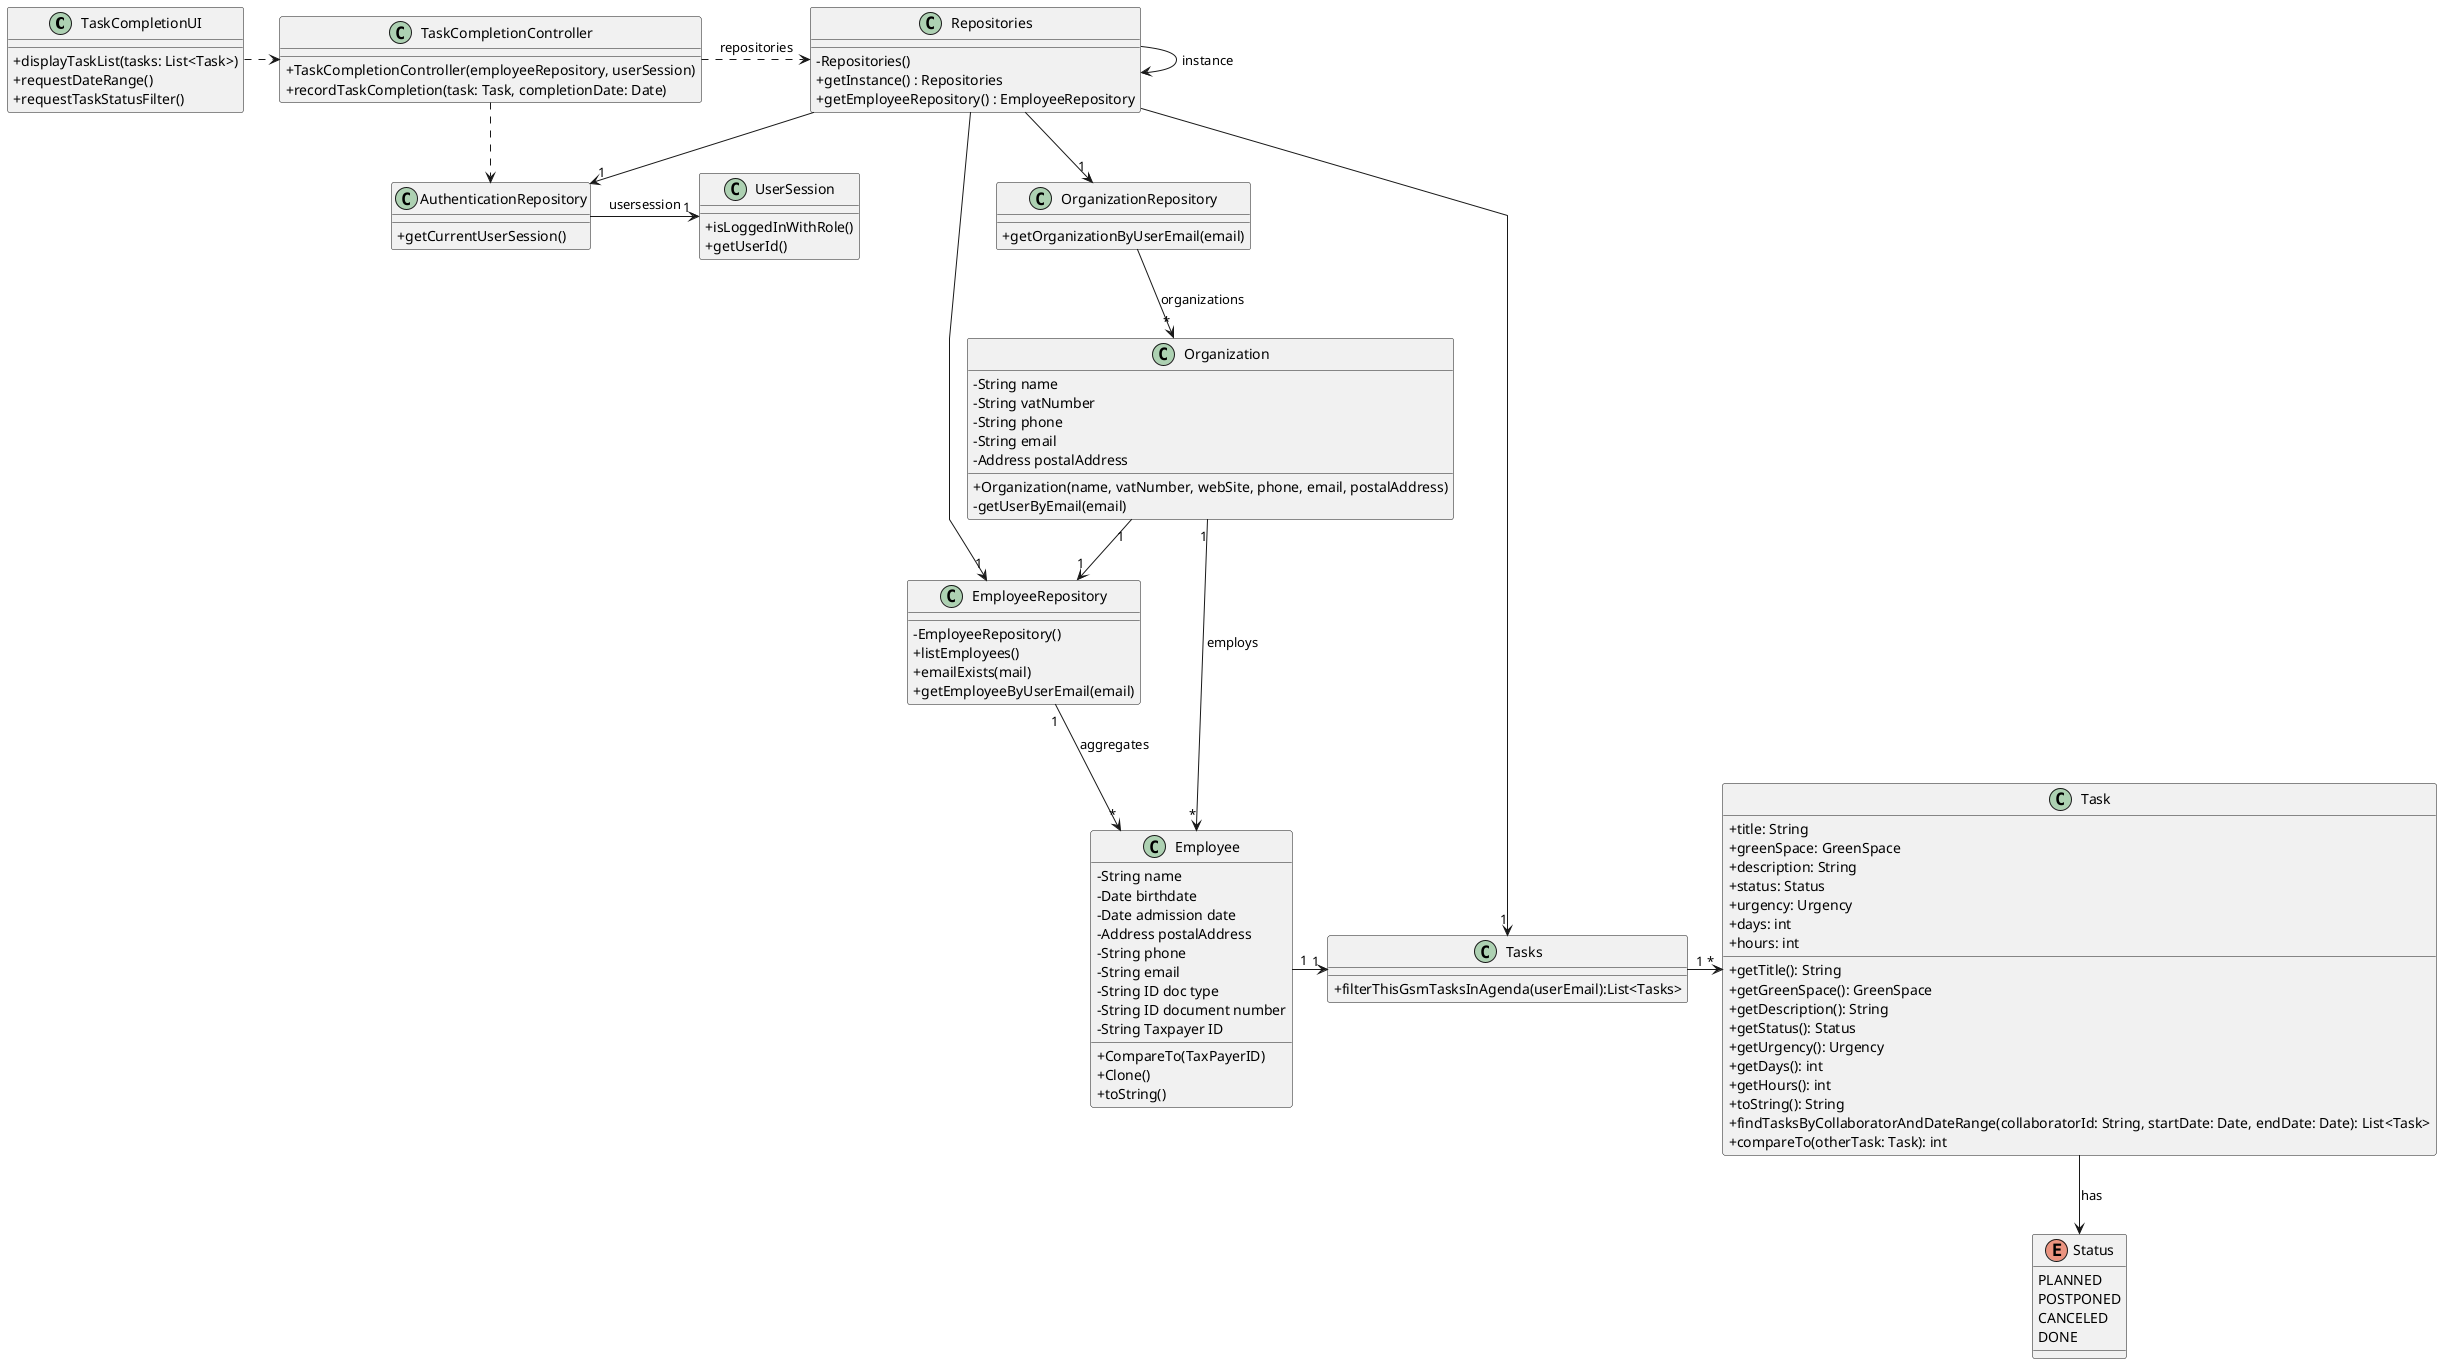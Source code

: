 @startuml
'skinparam monochrome true
skinparam packageStyle rectangle
skinparam shadowing false
skinparam linetype polyline
'skinparam linetype orto

skinparam classAttributeIconSize 0

'left to right direction


class TaskCompletionUI {
    + displayTaskList(tasks: List<Task>)
    + requestDateRange()
    + requestTaskStatusFilter()
}

class TaskCompletionController {
    + TaskCompletionController(employeeRepository, userSession)
    + recordTaskCompletion(task: Task, completionDate: Date)
}

class Repositories {
    - Repositories()
    + getInstance() : Repositories
    + getEmployeeRepository() : EmployeeRepository

}

class OrganizationRepository {
    + getOrganizationByUserEmail(email)
}

class Organization {
    - String name
    - String vatNumber
    - String phone
    - String email
    - Address postalAddress
    + Organization(name, vatNumber, webSite, phone, email, postalAddress)
    - getUserByEmail(email)
}

class AuthenticationRepository {
    + getCurrentUserSession()
}

class UserSession {
    + isLoggedInWithRole()
    + getUserId()
}

class EmployeeRepository {
    - EmployeeRepository()
    + listEmployees()
    + emailExists(mail)
    + getEmployeeByUserEmail(email)
}

class Employee {
    - String name
    - Date birthdate
    - Date admission date
    - Address postalAddress
    - String phone
    - String email
    - String ID doc type
    - String ID document number
    - String Taxpayer ID
    + CompareTo(TaxPayerID)
    + Clone()
    + toString()
}


class Tasks {
    +filterThisGsmTasksInAgenda(userEmail):List<Tasks>
}

class Task {
    + title: String
    + greenSpace: GreenSpace
    + description: String
    + status: Status
    + urgency: Urgency
    + days: int
    + hours: int
    + getTitle(): String
    + getGreenSpace(): GreenSpace
    + getDescription(): String
    + getStatus(): Status
    + getUrgency(): Urgency
    + getDays(): int
    + getHours(): int
    + toString(): String
    + findTasksByCollaboratorAndDateRange(collaboratorId: String, startDate: Date, endDate: Date): List<Task>
    + compareTo(otherTask: Task): int
}


enum Status {
    PLANNED
    POSTPONED
    CANCELED
    DONE
}





Repositories -> Repositories : instance
TaskCompletionUI .> TaskCompletionController
TaskCompletionController.> AuthenticationRepository
Repositories --> "1" OrganizationRepository
OrganizationRepository --> "*" Organization : organizations
Organization "1" --> "1" EmployeeRepository
Organization "1" --> "*" Employee : employs
TaskCompletionController .> Repositories : repositories
Repositories --> "1" AuthenticationRepository
Repositories --> "1" EmployeeRepository
Repositories --> "1" Tasks
AuthenticationRepository -> "1" UserSession : usersession
EmployeeRepository "1" --> "*" Employee : aggregates
Tasks "1" -> "*" Task
Task --> Status : has
Employee "1" -> "1" Tasks

@enduml
